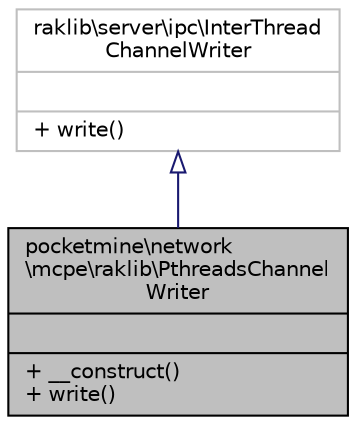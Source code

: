 digraph "pocketmine\network\mcpe\raklib\PthreadsChannelWriter"
{
 // INTERACTIVE_SVG=YES
 // LATEX_PDF_SIZE
  edge [fontname="Helvetica",fontsize="10",labelfontname="Helvetica",labelfontsize="10"];
  node [fontname="Helvetica",fontsize="10",shape=record];
  Node1 [label="{pocketmine\\network\l\\mcpe\\raklib\\PthreadsChannel\lWriter\n||+ __construct()\l+ write()\l}",height=0.2,width=0.4,color="black", fillcolor="grey75", style="filled", fontcolor="black",tooltip=" "];
  Node2 -> Node1 [dir="back",color="midnightblue",fontsize="10",style="solid",arrowtail="onormal",fontname="Helvetica"];
  Node2 [label="{raklib\\server\\ipc\\InterThread\lChannelWriter\n||+ write()\l}",height=0.2,width=0.4,color="grey75", fillcolor="white", style="filled",URL="$d6/de1/interfaceraklib_1_1server_1_1ipc_1_1_inter_thread_channel_writer.html",tooltip=" "];
}
